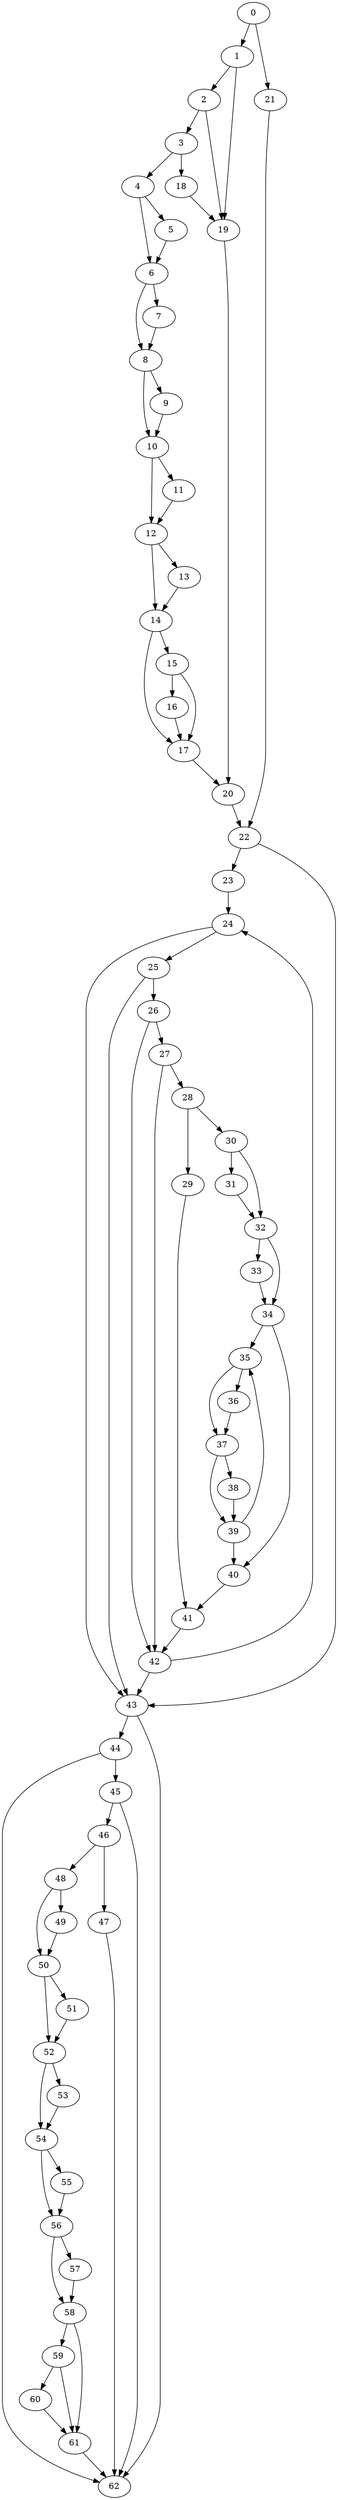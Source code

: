 digraph {
	0
	1
	2
	3
	4
	5
	6
	7
	8
	9
	10
	11
	12
	13
	14
	15
	16
	17
	18
	19
	20
	21
	22
	23
	24
	25
	26
	27
	28
	29
	30
	31
	32
	33
	34
	35
	36
	37
	38
	39
	40
	41
	42
	43
	44
	45
	46
	47
	48
	49
	50
	51
	52
	53
	54
	55
	56
	57
	58
	59
	60
	61
	62
	22 -> 23
	8 -> 9
	1 -> 19
	2 -> 19
	18 -> 19
	20 -> 22
	21 -> 22
	6 -> 7
	12 -> 13
	30 -> 32
	31 -> 32
	46 -> 47
	52 -> 54
	53 -> 54
	4 -> 5
	3 -> 18
	17 -> 20
	19 -> 20
	0 -> 21
	24 -> 25
	28 -> 30
	30 -> 31
	45 -> 46
	14 -> 15
	47 -> 62
	61 -> 62
	43 -> 62
	44 -> 62
	45 -> 62
	50 -> 52
	51 -> 52
	4 -> 6
	5 -> 6
	23 -> 24
	42 -> 24
	50 -> 51
	3 -> 4
	28 -> 29
	35 -> 37
	36 -> 37
	22 -> 43
	24 -> 43
	25 -> 43
	42 -> 43
	6 -> 8
	7 -> 8
	46 -> 48
	52 -> 53
	54 -> 56
	55 -> 56
	34 -> 35
	39 -> 35
	26 -> 27
	32 -> 34
	33 -> 34
	2 -> 3
	27 -> 28
	35 -> 36
	43 -> 44
	44 -> 45
	0 -> 1
	10 -> 12
	11 -> 12
	25 -> 26
	34 -> 40
	39 -> 40
	48 -> 50
	49 -> 50
	10 -> 11
	14 -> 17
	15 -> 17
	16 -> 17
	56 -> 57
	58 -> 59
	15 -> 16
	8 -> 10
	9 -> 10
	12 -> 14
	13 -> 14
	37 -> 38
	37 -> 39
	38 -> 39
	29 -> 41
	40 -> 41
	56 -> 58
	57 -> 58
	58 -> 61
	59 -> 61
	60 -> 61
	1 -> 2
	54 -> 55
	32 -> 33
	48 -> 49
	59 -> 60
	26 -> 42
	27 -> 42
	41 -> 42
}
